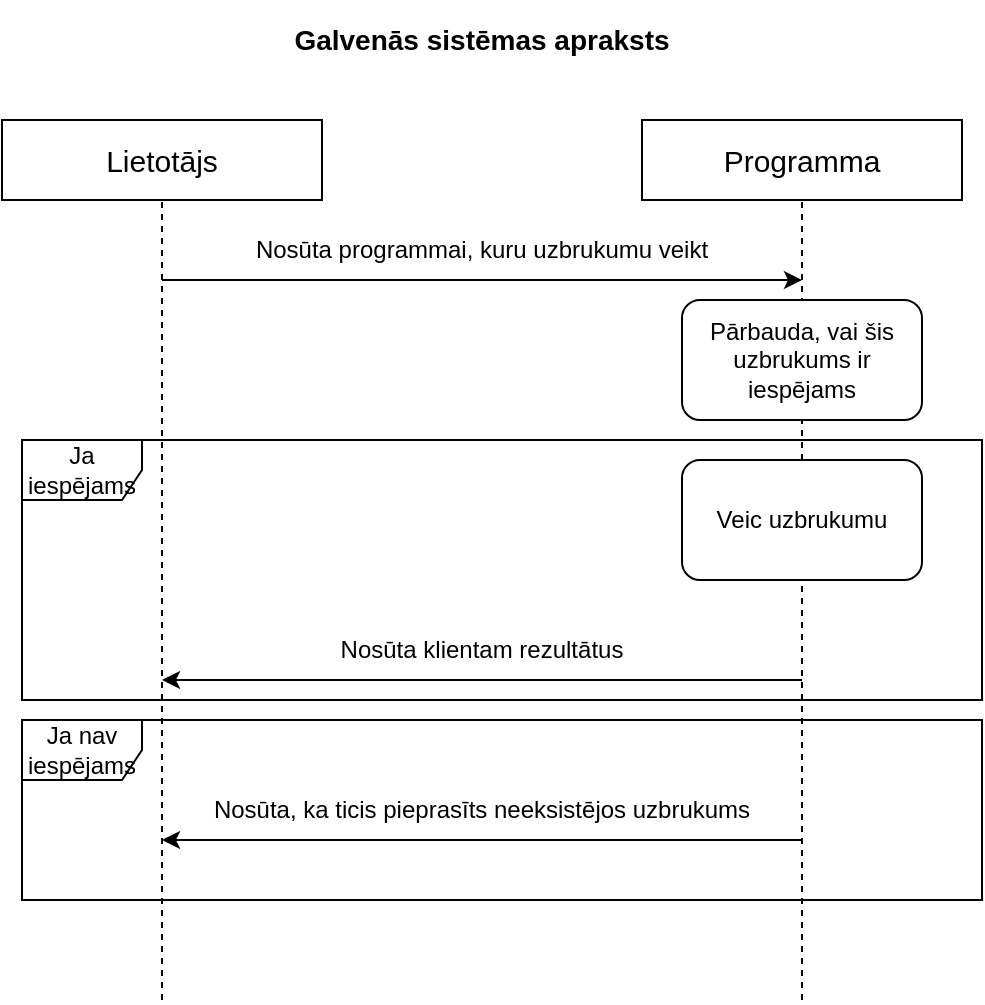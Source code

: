 <mxfile version="26.0.12">
  <diagram name="Page-1" id="zCmJh8yd27m8Hcqy4esn">
    <mxGraphModel grid="1" page="1" gridSize="10" guides="1" tooltips="1" connect="1" arrows="1" fold="1" pageScale="1" pageWidth="850" pageHeight="1100" math="0" shadow="0">
      <root>
        <mxCell id="0" />
        <mxCell id="1" parent="0" />
        <mxCell id="lO1qGrJUrlKmenWvmGT0-1" value="" style="rounded=0;whiteSpace=wrap;html=1;" vertex="1" parent="1">
          <mxGeometry y="80" width="160" height="40" as="geometry" />
        </mxCell>
        <mxCell id="lO1qGrJUrlKmenWvmGT0-2" value="&lt;font style=&quot;font-size: 15px;&quot;&gt;Lietotājs&lt;/font&gt;" style="text;html=1;align=center;verticalAlign=middle;whiteSpace=wrap;rounded=0;" vertex="1" parent="1">
          <mxGeometry y="80" width="160" height="40" as="geometry" />
        </mxCell>
        <mxCell id="lO1qGrJUrlKmenWvmGT0-3" value="" style="rounded=0;whiteSpace=wrap;html=1;" vertex="1" parent="1">
          <mxGeometry x="320" y="80" width="160" height="40" as="geometry" />
        </mxCell>
        <mxCell id="lO1qGrJUrlKmenWvmGT0-4" value="&lt;font style=&quot;font-size: 15px;&quot;&gt;Programma&lt;/font&gt;" style="text;html=1;align=center;verticalAlign=middle;whiteSpace=wrap;rounded=0;" vertex="1" parent="1">
          <mxGeometry x="320" y="80" width="160" height="40" as="geometry" />
        </mxCell>
        <mxCell id="lO1qGrJUrlKmenWvmGT0-7" value="" style="endArrow=none;dashed=1;html=1;rounded=0;entryX=0.5;entryY=1;entryDx=0;entryDy=0;" edge="1" parent="1" target="lO1qGrJUrlKmenWvmGT0-2">
          <mxGeometry width="50" height="50" relative="1" as="geometry">
            <mxPoint x="80" y="520" as="sourcePoint" />
            <mxPoint x="410" y="170" as="targetPoint" />
          </mxGeometry>
        </mxCell>
        <mxCell id="lO1qGrJUrlKmenWvmGT0-8" value="" style="endArrow=none;dashed=1;html=1;rounded=0;entryX=0.5;entryY=1;entryDx=0;entryDy=0;" edge="1" parent="1" target="lO1qGrJUrlKmenWvmGT0-4">
          <mxGeometry width="50" height="50" relative="1" as="geometry">
            <mxPoint x="400" y="520" as="sourcePoint" />
            <mxPoint x="399.55" y="120" as="targetPoint" />
          </mxGeometry>
        </mxCell>
        <mxCell id="lO1qGrJUrlKmenWvmGT0-10" value="&lt;b&gt;&lt;font style=&quot;font-size: 14px;&quot;&gt;Galvenās sistēmas apraksts&lt;/font&gt;&lt;/b&gt;" style="text;html=1;align=center;verticalAlign=middle;whiteSpace=wrap;rounded=0;" vertex="1" parent="1">
          <mxGeometry x="40" y="20" width="400" height="40" as="geometry" />
        </mxCell>
        <mxCell id="lO1qGrJUrlKmenWvmGT0-11" value="" style="endArrow=classic;html=1;rounded=0;" edge="1" parent="1">
          <mxGeometry width="50" height="50" relative="1" as="geometry">
            <mxPoint x="80" y="160" as="sourcePoint" />
            <mxPoint x="400" y="160" as="targetPoint" />
          </mxGeometry>
        </mxCell>
        <mxCell id="lO1qGrJUrlKmenWvmGT0-12" value="Nosūta programmai, kuru uzbrukumu veikt" style="text;html=1;align=center;verticalAlign=middle;whiteSpace=wrap;rounded=0;" vertex="1" parent="1">
          <mxGeometry x="80" y="130" width="320" height="30" as="geometry" />
        </mxCell>
        <mxCell id="lO1qGrJUrlKmenWvmGT0-19" value="" style="rounded=1;whiteSpace=wrap;html=1;" vertex="1" parent="1">
          <mxGeometry x="340" y="170" width="120" height="60" as="geometry" />
        </mxCell>
        <mxCell id="lO1qGrJUrlKmenWvmGT0-20" value="Pārbauda, vai šis uzbrukums ir iespējams" style="text;html=1;align=center;verticalAlign=middle;whiteSpace=wrap;rounded=0;" vertex="1" parent="1">
          <mxGeometry x="340" y="170" width="120" height="60" as="geometry" />
        </mxCell>
        <mxCell id="lO1qGrJUrlKmenWvmGT0-21" value="" style="rounded=1;whiteSpace=wrap;html=1;" vertex="1" parent="1">
          <mxGeometry x="340" y="250" width="120" height="60" as="geometry" />
        </mxCell>
        <mxCell id="lO1qGrJUrlKmenWvmGT0-22" value="Veic uzbrukumu" style="text;html=1;align=center;verticalAlign=middle;whiteSpace=wrap;rounded=0;" vertex="1" parent="1">
          <mxGeometry x="340" y="250" width="120" height="60" as="geometry" />
        </mxCell>
        <mxCell id="lO1qGrJUrlKmenWvmGT0-23" value="Ja iespējams" style="shape=umlFrame;whiteSpace=wrap;html=1;pointerEvents=0;" vertex="1" parent="1">
          <mxGeometry x="10" y="240" width="480" height="130" as="geometry" />
        </mxCell>
        <mxCell id="lO1qGrJUrlKmenWvmGT0-26" value="" style="endArrow=classic;html=1;rounded=0;" edge="1" parent="1">
          <mxGeometry width="50" height="50" relative="1" as="geometry">
            <mxPoint x="400" y="440" as="sourcePoint" />
            <mxPoint x="80" y="440" as="targetPoint" />
          </mxGeometry>
        </mxCell>
        <mxCell id="lO1qGrJUrlKmenWvmGT0-27" value="Nosūta, ka ticis pieprasīts neeksistējos uzbrukums" style="text;html=1;align=center;verticalAlign=middle;whiteSpace=wrap;rounded=0;flipV=1;flipH=1;" vertex="1" parent="1">
          <mxGeometry x="80" y="410" width="320" height="30" as="geometry" />
        </mxCell>
        <mxCell id="lO1qGrJUrlKmenWvmGT0-28" value="" style="endArrow=classic;html=1;rounded=0;" edge="1" parent="1">
          <mxGeometry width="50" height="50" relative="1" as="geometry">
            <mxPoint x="400" y="360" as="sourcePoint" />
            <mxPoint x="80" y="360" as="targetPoint" />
          </mxGeometry>
        </mxCell>
        <mxCell id="lO1qGrJUrlKmenWvmGT0-29" value="Nosūta klientam rezultātus" style="text;html=1;align=center;verticalAlign=middle;whiteSpace=wrap;rounded=0;flipV=1;flipH=1;" vertex="1" parent="1">
          <mxGeometry x="80" y="330" width="320" height="30" as="geometry" />
        </mxCell>
        <mxCell id="lO1qGrJUrlKmenWvmGT0-30" value="Ja nav iespējams" style="shape=umlFrame;whiteSpace=wrap;html=1;pointerEvents=0;" vertex="1" parent="1">
          <mxGeometry x="10" y="380" width="480" height="90" as="geometry" />
        </mxCell>
      </root>
    </mxGraphModel>
  </diagram>
</mxfile>
